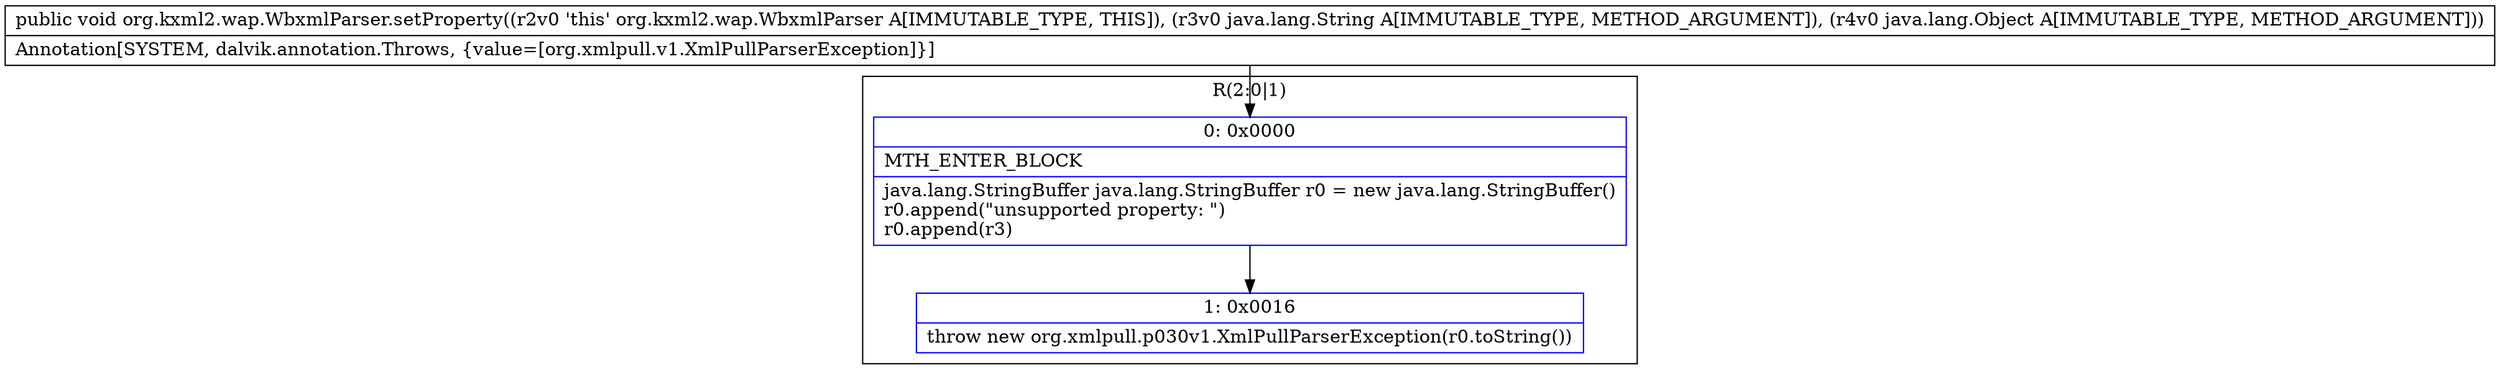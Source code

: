 digraph "CFG fororg.kxml2.wap.WbxmlParser.setProperty(Ljava\/lang\/String;Ljava\/lang\/Object;)V" {
subgraph cluster_Region_1037986204 {
label = "R(2:0|1)";
node [shape=record,color=blue];
Node_0 [shape=record,label="{0\:\ 0x0000|MTH_ENTER_BLOCK\l|java.lang.StringBuffer java.lang.StringBuffer r0 = new java.lang.StringBuffer()\lr0.append(\"unsupported property: \")\lr0.append(r3)\l}"];
Node_1 [shape=record,label="{1\:\ 0x0016|throw new org.xmlpull.p030v1.XmlPullParserException(r0.toString())\l}"];
}
MethodNode[shape=record,label="{public void org.kxml2.wap.WbxmlParser.setProperty((r2v0 'this' org.kxml2.wap.WbxmlParser A[IMMUTABLE_TYPE, THIS]), (r3v0 java.lang.String A[IMMUTABLE_TYPE, METHOD_ARGUMENT]), (r4v0 java.lang.Object A[IMMUTABLE_TYPE, METHOD_ARGUMENT]))  | Annotation[SYSTEM, dalvik.annotation.Throws, \{value=[org.xmlpull.v1.XmlPullParserException]\}]\l}"];
MethodNode -> Node_0;
Node_0 -> Node_1;
}


